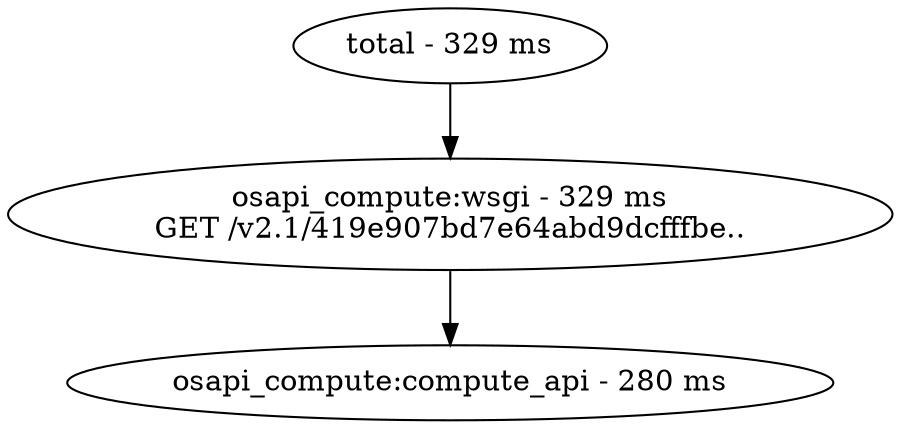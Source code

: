 digraph {
	0 [label="total - 329 ms"]
	1 [label="osapi_compute:wsgi - 329 ms\nGET /v2.1/419e907bd7e64abd9dcfffbe.."]
	2 [label="osapi_compute:compute_api - 280 ms"]
		1 -> 2
		0 -> 1
}